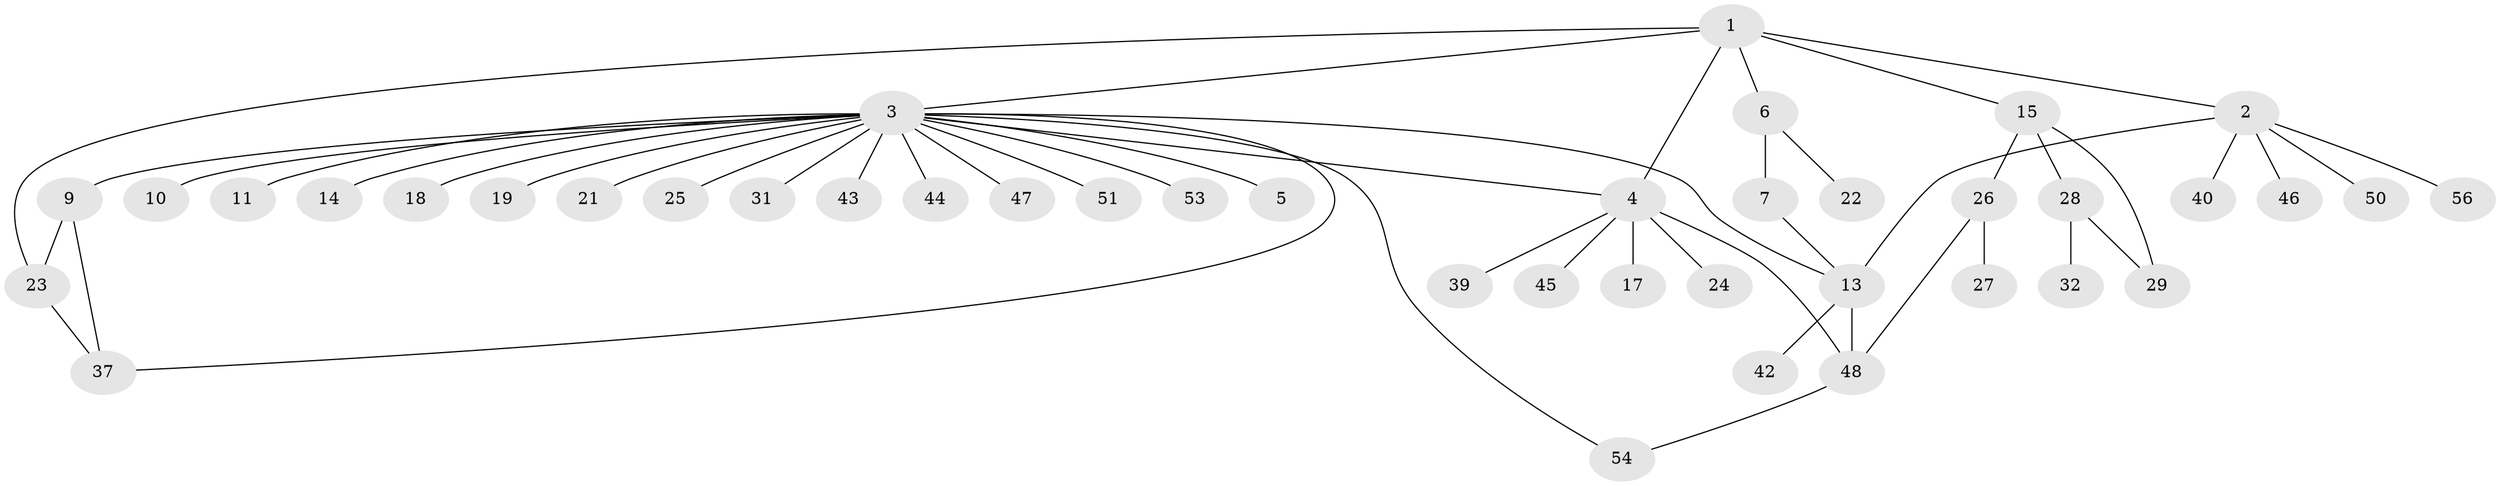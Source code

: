 // Generated by graph-tools (version 1.1) at 2025/23/03/03/25 07:23:54]
// undirected, 42 vertices, 51 edges
graph export_dot {
graph [start="1"]
  node [color=gray90,style=filled];
  1;
  2 [super="+38"];
  3 [super="+8"];
  4 [super="+12"];
  5 [super="+33"];
  6 [super="+30"];
  7;
  9 [super="+16"];
  10;
  11;
  13 [super="+20"];
  14;
  15 [super="+49"];
  17;
  18;
  19;
  21;
  22;
  23 [super="+35"];
  24;
  25;
  26 [super="+36"];
  27;
  28 [super="+34"];
  29;
  31;
  32;
  37 [super="+41"];
  39;
  40;
  42;
  43;
  44;
  45;
  46;
  47;
  48 [super="+52"];
  50;
  51;
  53;
  54 [super="+55"];
  56;
  1 -- 2;
  1 -- 3;
  1 -- 4;
  1 -- 6;
  1 -- 15;
  1 -- 23;
  2 -- 40;
  2 -- 50;
  2 -- 56;
  2 -- 13;
  2 -- 46;
  3 -- 5;
  3 -- 11;
  3 -- 13;
  3 -- 14;
  3 -- 18;
  3 -- 37;
  3 -- 44;
  3 -- 47;
  3 -- 51;
  3 -- 53;
  3 -- 4;
  3 -- 9;
  3 -- 10;
  3 -- 43;
  3 -- 19;
  3 -- 21;
  3 -- 25;
  3 -- 31;
  3 -- 54;
  4 -- 17;
  4 -- 24;
  4 -- 39;
  4 -- 45;
  4 -- 48;
  6 -- 7;
  6 -- 22;
  7 -- 13;
  9 -- 23;
  9 -- 37;
  13 -- 48;
  13 -- 42;
  15 -- 26;
  15 -- 28;
  15 -- 29;
  23 -- 37;
  26 -- 27;
  26 -- 48;
  28 -- 29;
  28 -- 32;
  48 -- 54;
}
